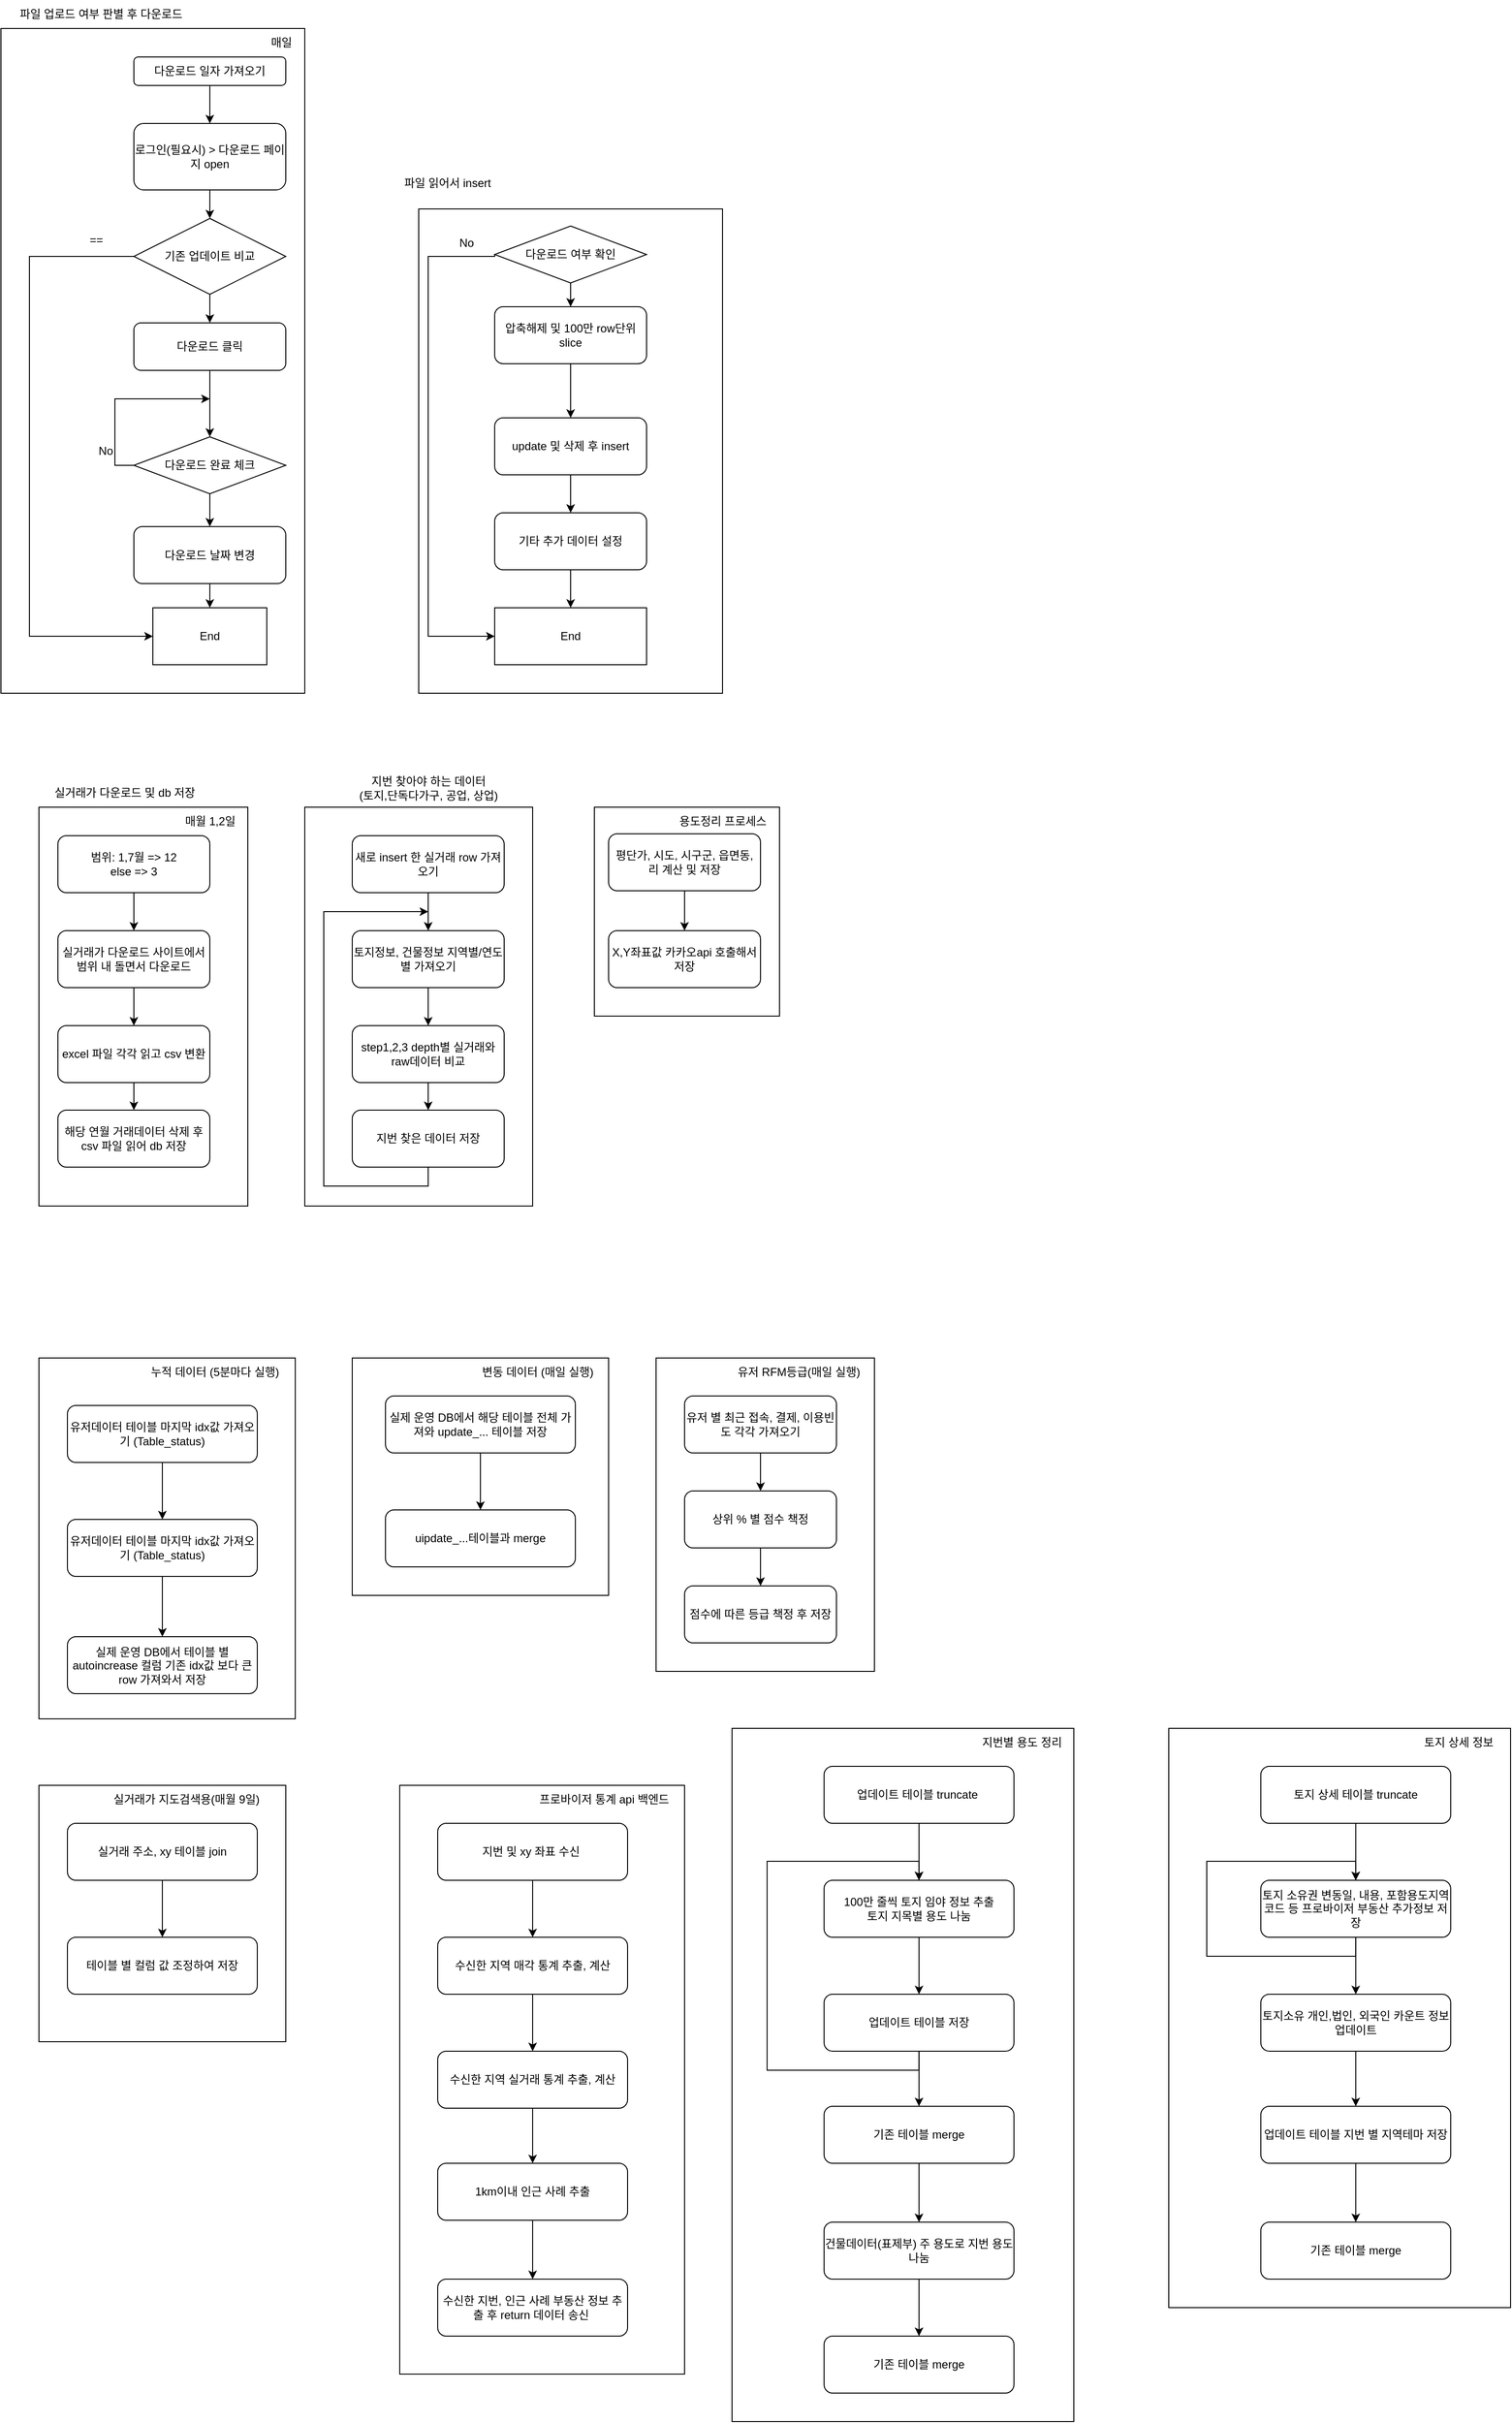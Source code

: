 <mxfile version="26.1.0">
  <diagram name="페이지-1" id="D3kO5CZEnwIqbZIuZdMd">
    <mxGraphModel dx="1687" dy="878" grid="1" gridSize="10" guides="1" tooltips="1" connect="1" arrows="1" fold="1" page="1" pageScale="1" pageWidth="827" pageHeight="1169" math="0" shadow="0">
      <root>
        <mxCell id="0" />
        <mxCell id="1" parent="0" />
        <mxCell id="iqqHk56x10kYQnbfeyk_-132" value="" style="rounded=0;whiteSpace=wrap;html=1;" vertex="1" parent="1">
          <mxGeometry x="790" y="1820" width="360" height="730" as="geometry" />
        </mxCell>
        <mxCell id="iqqHk56x10kYQnbfeyk_-114" value="" style="whiteSpace=wrap;html=1;" vertex="1" parent="1">
          <mxGeometry x="440" y="1880" width="300" height="620" as="geometry" />
        </mxCell>
        <mxCell id="iqqHk56x10kYQnbfeyk_-101" value="" style="whiteSpace=wrap;html=1;" vertex="1" parent="1">
          <mxGeometry x="645" y="850" width="195" height="220" as="geometry" />
        </mxCell>
        <mxCell id="iqqHk56x10kYQnbfeyk_-98" value="" style="whiteSpace=wrap;html=1;" vertex="1" parent="1">
          <mxGeometry x="60" y="1880" width="260" height="270" as="geometry" />
        </mxCell>
        <mxCell id="iqqHk56x10kYQnbfeyk_-92" value="" style="rounded=0;whiteSpace=wrap;html=1;" vertex="1" parent="1">
          <mxGeometry x="710" y="1430" width="230" height="330" as="geometry" />
        </mxCell>
        <mxCell id="iqqHk56x10kYQnbfeyk_-85" value="" style="whiteSpace=wrap;html=1;" vertex="1" parent="1">
          <mxGeometry x="390" y="1430" width="270" height="250" as="geometry" />
        </mxCell>
        <mxCell id="iqqHk56x10kYQnbfeyk_-82" value="" style="whiteSpace=wrap;html=1;" vertex="1" parent="1">
          <mxGeometry x="60" y="1430" width="270" height="380" as="geometry" />
        </mxCell>
        <mxCell id="iqqHk56x10kYQnbfeyk_-68" value="" style="whiteSpace=wrap;html=1;" vertex="1" parent="1">
          <mxGeometry x="340" y="850" width="240" height="420" as="geometry" />
        </mxCell>
        <mxCell id="iqqHk56x10kYQnbfeyk_-52" value="" style="whiteSpace=wrap;html=1;" vertex="1" parent="1">
          <mxGeometry x="60" y="850" width="220" height="420" as="geometry" />
        </mxCell>
        <mxCell id="iqqHk56x10kYQnbfeyk_-45" value="" style="rounded=0;whiteSpace=wrap;html=1;" vertex="1" parent="1">
          <mxGeometry x="460" y="220" width="320" height="510" as="geometry" />
        </mxCell>
        <mxCell id="iqqHk56x10kYQnbfeyk_-44" value="" style="rounded=0;whiteSpace=wrap;html=1;" vertex="1" parent="1">
          <mxGeometry x="20" y="30" width="320" height="700" as="geometry" />
        </mxCell>
        <mxCell id="iqqHk56x10kYQnbfeyk_-11" style="edgeStyle=orthogonalEdgeStyle;rounded=0;orthogonalLoop=1;jettySize=auto;html=1;exitX=0.5;exitY=1;exitDx=0;exitDy=0;entryX=0.5;entryY=0;entryDx=0;entryDy=0;" edge="1" parent="1" source="iqqHk56x10kYQnbfeyk_-4" target="iqqHk56x10kYQnbfeyk_-6">
          <mxGeometry relative="1" as="geometry" />
        </mxCell>
        <mxCell id="iqqHk56x10kYQnbfeyk_-4" value="로그인(필요시) &amp;gt; 다운로드 페이지 open" style="rounded=1;whiteSpace=wrap;html=1;" vertex="1" parent="1">
          <mxGeometry x="160" y="130" width="160" height="70" as="geometry" />
        </mxCell>
        <mxCell id="iqqHk56x10kYQnbfeyk_-9" style="edgeStyle=orthogonalEdgeStyle;rounded=0;orthogonalLoop=1;jettySize=auto;html=1;entryX=0;entryY=0.5;entryDx=0;entryDy=0;" edge="1" parent="1" source="iqqHk56x10kYQnbfeyk_-6" target="iqqHk56x10kYQnbfeyk_-8">
          <mxGeometry relative="1" as="geometry">
            <Array as="points">
              <mxPoint x="50" y="270" />
              <mxPoint x="50" y="670" />
              <mxPoint x="170" y="670" />
            </Array>
          </mxGeometry>
        </mxCell>
        <mxCell id="iqqHk56x10kYQnbfeyk_-16" style="edgeStyle=orthogonalEdgeStyle;rounded=0;orthogonalLoop=1;jettySize=auto;html=1;exitX=0.5;exitY=1;exitDx=0;exitDy=0;entryX=0.5;entryY=0;entryDx=0;entryDy=0;" edge="1" parent="1" source="iqqHk56x10kYQnbfeyk_-6" target="iqqHk56x10kYQnbfeyk_-15">
          <mxGeometry relative="1" as="geometry" />
        </mxCell>
        <mxCell id="iqqHk56x10kYQnbfeyk_-6" value="기존 업데이트 비교" style="rhombus;whiteSpace=wrap;html=1;" vertex="1" parent="1">
          <mxGeometry x="160" y="230" width="160" height="80" as="geometry" />
        </mxCell>
        <mxCell id="iqqHk56x10kYQnbfeyk_-8" value="End" style="whiteSpace=wrap;html=1;" vertex="1" parent="1">
          <mxGeometry x="180" y="640" width="120" height="60" as="geometry" />
        </mxCell>
        <mxCell id="iqqHk56x10kYQnbfeyk_-10" value="==" style="text;html=1;align=center;verticalAlign=middle;resizable=0;points=[];autosize=1;strokeColor=none;fillColor=none;" vertex="1" parent="1">
          <mxGeometry x="100" y="238" width="40" height="30" as="geometry" />
        </mxCell>
        <mxCell id="iqqHk56x10kYQnbfeyk_-14" style="edgeStyle=orthogonalEdgeStyle;rounded=0;orthogonalLoop=1;jettySize=auto;html=1;exitX=0.5;exitY=1;exitDx=0;exitDy=0;" edge="1" parent="1" source="iqqHk56x10kYQnbfeyk_-13" target="iqqHk56x10kYQnbfeyk_-4">
          <mxGeometry relative="1" as="geometry" />
        </mxCell>
        <mxCell id="iqqHk56x10kYQnbfeyk_-13" value="다운로드 일자 가져오기" style="rounded=1;whiteSpace=wrap;html=1;" vertex="1" parent="1">
          <mxGeometry x="160" y="60" width="160" height="30" as="geometry" />
        </mxCell>
        <mxCell id="iqqHk56x10kYQnbfeyk_-22" style="edgeStyle=orthogonalEdgeStyle;rounded=0;orthogonalLoop=1;jettySize=auto;html=1;exitX=0.5;exitY=1;exitDx=0;exitDy=0;entryX=0.5;entryY=0;entryDx=0;entryDy=0;" edge="1" parent="1" source="iqqHk56x10kYQnbfeyk_-15" target="iqqHk56x10kYQnbfeyk_-18">
          <mxGeometry relative="1" as="geometry" />
        </mxCell>
        <mxCell id="iqqHk56x10kYQnbfeyk_-15" value="다운로드 클릭" style="rounded=1;whiteSpace=wrap;html=1;" vertex="1" parent="1">
          <mxGeometry x="160" y="340" width="160" height="50" as="geometry" />
        </mxCell>
        <mxCell id="iqqHk56x10kYQnbfeyk_-25" style="edgeStyle=orthogonalEdgeStyle;rounded=0;orthogonalLoop=1;jettySize=auto;html=1;exitX=0;exitY=0.5;exitDx=0;exitDy=0;" edge="1" parent="1" source="iqqHk56x10kYQnbfeyk_-18">
          <mxGeometry relative="1" as="geometry">
            <mxPoint x="240" y="420" as="targetPoint" />
            <Array as="points">
              <mxPoint x="140" y="490" />
              <mxPoint x="140" y="420" />
            </Array>
          </mxGeometry>
        </mxCell>
        <mxCell id="iqqHk56x10kYQnbfeyk_-28" style="edgeStyle=orthogonalEdgeStyle;rounded=0;orthogonalLoop=1;jettySize=auto;html=1;entryX=0.5;entryY=0;entryDx=0;entryDy=0;" edge="1" parent="1" source="iqqHk56x10kYQnbfeyk_-18" target="iqqHk56x10kYQnbfeyk_-27">
          <mxGeometry relative="1" as="geometry" />
        </mxCell>
        <mxCell id="iqqHk56x10kYQnbfeyk_-18" value="다운로드 완료 체크" style="rhombus;whiteSpace=wrap;html=1;" vertex="1" parent="1">
          <mxGeometry x="160" y="460" width="160" height="60" as="geometry" />
        </mxCell>
        <mxCell id="iqqHk56x10kYQnbfeyk_-26" value="No" style="text;html=1;align=center;verticalAlign=middle;resizable=0;points=[];autosize=1;strokeColor=none;fillColor=none;" vertex="1" parent="1">
          <mxGeometry x="110" y="460" width="40" height="30" as="geometry" />
        </mxCell>
        <mxCell id="iqqHk56x10kYQnbfeyk_-29" style="edgeStyle=orthogonalEdgeStyle;rounded=0;orthogonalLoop=1;jettySize=auto;html=1;entryX=0.5;entryY=0;entryDx=0;entryDy=0;" edge="1" parent="1" source="iqqHk56x10kYQnbfeyk_-27" target="iqqHk56x10kYQnbfeyk_-8">
          <mxGeometry relative="1" as="geometry" />
        </mxCell>
        <mxCell id="iqqHk56x10kYQnbfeyk_-27" value="다운로드 날짜 변경" style="rounded=1;whiteSpace=wrap;html=1;" vertex="1" parent="1">
          <mxGeometry x="160" y="554.5" width="160" height="60" as="geometry" />
        </mxCell>
        <mxCell id="iqqHk56x10kYQnbfeyk_-38" style="edgeStyle=orthogonalEdgeStyle;rounded=0;orthogonalLoop=1;jettySize=auto;html=1;exitX=0.5;exitY=1;exitDx=0;exitDy=0;" edge="1" parent="1" source="iqqHk56x10kYQnbfeyk_-31" target="iqqHk56x10kYQnbfeyk_-37">
          <mxGeometry relative="1" as="geometry" />
        </mxCell>
        <mxCell id="iqqHk56x10kYQnbfeyk_-31" value="압축해제 및 100만 row단위 slice" style="rounded=1;whiteSpace=wrap;html=1;" vertex="1" parent="1">
          <mxGeometry x="540" y="323" width="160" height="60" as="geometry" />
        </mxCell>
        <mxCell id="iqqHk56x10kYQnbfeyk_-32" value="End" style="whiteSpace=wrap;html=1;" vertex="1" parent="1">
          <mxGeometry x="540" y="640" width="160" height="60" as="geometry" />
        </mxCell>
        <mxCell id="iqqHk56x10kYQnbfeyk_-34" style="edgeStyle=orthogonalEdgeStyle;rounded=0;orthogonalLoop=1;jettySize=auto;html=1;exitX=0;exitY=0.5;exitDx=0;exitDy=0;entryX=0;entryY=0.5;entryDx=0;entryDy=0;" edge="1" parent="1" source="iqqHk56x10kYQnbfeyk_-33" target="iqqHk56x10kYQnbfeyk_-32">
          <mxGeometry relative="1" as="geometry">
            <Array as="points">
              <mxPoint x="540" y="270" />
              <mxPoint x="470" y="270" />
              <mxPoint x="470" y="670" />
            </Array>
          </mxGeometry>
        </mxCell>
        <mxCell id="iqqHk56x10kYQnbfeyk_-36" style="edgeStyle=orthogonalEdgeStyle;rounded=0;orthogonalLoop=1;jettySize=auto;html=1;exitX=0.5;exitY=1;exitDx=0;exitDy=0;entryX=0.5;entryY=0;entryDx=0;entryDy=0;" edge="1" parent="1" source="iqqHk56x10kYQnbfeyk_-33" target="iqqHk56x10kYQnbfeyk_-31">
          <mxGeometry relative="1" as="geometry" />
        </mxCell>
        <mxCell id="iqqHk56x10kYQnbfeyk_-33" value="다운로드 여부 확인" style="rhombus;whiteSpace=wrap;html=1;" vertex="1" parent="1">
          <mxGeometry x="540" y="238" width="160" height="60" as="geometry" />
        </mxCell>
        <mxCell id="iqqHk56x10kYQnbfeyk_-35" value="No" style="text;html=1;align=center;verticalAlign=middle;resizable=0;points=[];autosize=1;strokeColor=none;fillColor=none;" vertex="1" parent="1">
          <mxGeometry x="490" y="241" width="40" height="30" as="geometry" />
        </mxCell>
        <mxCell id="iqqHk56x10kYQnbfeyk_-42" style="edgeStyle=orthogonalEdgeStyle;rounded=0;orthogonalLoop=1;jettySize=auto;html=1;exitX=0.5;exitY=1;exitDx=0;exitDy=0;" edge="1" parent="1" source="iqqHk56x10kYQnbfeyk_-37" target="iqqHk56x10kYQnbfeyk_-41">
          <mxGeometry relative="1" as="geometry" />
        </mxCell>
        <mxCell id="iqqHk56x10kYQnbfeyk_-37" value="update 및 삭제 후 insert" style="rounded=1;whiteSpace=wrap;html=1;" vertex="1" parent="1">
          <mxGeometry x="540" y="440" width="160" height="60" as="geometry" />
        </mxCell>
        <mxCell id="iqqHk56x10kYQnbfeyk_-43" style="edgeStyle=orthogonalEdgeStyle;rounded=0;orthogonalLoop=1;jettySize=auto;html=1;exitX=0.5;exitY=1;exitDx=0;exitDy=0;" edge="1" parent="1" source="iqqHk56x10kYQnbfeyk_-41" target="iqqHk56x10kYQnbfeyk_-32">
          <mxGeometry relative="1" as="geometry" />
        </mxCell>
        <mxCell id="iqqHk56x10kYQnbfeyk_-41" value="기타 추가 데이터 설정" style="rounded=1;whiteSpace=wrap;html=1;" vertex="1" parent="1">
          <mxGeometry x="540" y="540" width="160" height="60" as="geometry" />
        </mxCell>
        <mxCell id="iqqHk56x10kYQnbfeyk_-46" value="파일 읽어서 insert" style="text;html=1;align=center;verticalAlign=middle;resizable=0;points=[];autosize=1;strokeColor=none;fillColor=none;" vertex="1" parent="1">
          <mxGeometry x="430" y="178" width="120" height="30" as="geometry" />
        </mxCell>
        <mxCell id="iqqHk56x10kYQnbfeyk_-47" value="파일 업로드 여부 판별 후 다운로드" style="text;html=1;align=center;verticalAlign=middle;resizable=0;points=[];autosize=1;strokeColor=none;fillColor=none;" vertex="1" parent="1">
          <mxGeometry x="20" width="210" height="30" as="geometry" />
        </mxCell>
        <mxCell id="iqqHk56x10kYQnbfeyk_-55" style="edgeStyle=orthogonalEdgeStyle;rounded=0;orthogonalLoop=1;jettySize=auto;html=1;exitX=0.5;exitY=1;exitDx=0;exitDy=0;" edge="1" parent="1" source="iqqHk56x10kYQnbfeyk_-48" target="iqqHk56x10kYQnbfeyk_-49">
          <mxGeometry relative="1" as="geometry" />
        </mxCell>
        <mxCell id="iqqHk56x10kYQnbfeyk_-48" value="범위: 1,7월 =&amp;gt; 12&lt;br&gt;else =&amp;gt; 3" style="rounded=1;whiteSpace=wrap;html=1;" vertex="1" parent="1">
          <mxGeometry x="80" y="880" width="160" height="60" as="geometry" />
        </mxCell>
        <mxCell id="iqqHk56x10kYQnbfeyk_-56" style="edgeStyle=orthogonalEdgeStyle;rounded=0;orthogonalLoop=1;jettySize=auto;html=1;exitX=0.5;exitY=1;exitDx=0;exitDy=0;" edge="1" parent="1" source="iqqHk56x10kYQnbfeyk_-49" target="iqqHk56x10kYQnbfeyk_-50">
          <mxGeometry relative="1" as="geometry" />
        </mxCell>
        <mxCell id="iqqHk56x10kYQnbfeyk_-49" value="실거래가 다운로드 사이트에서 범위 내 돌면서 다운로드" style="rounded=1;whiteSpace=wrap;html=1;" vertex="1" parent="1">
          <mxGeometry x="80" y="980" width="160" height="60" as="geometry" />
        </mxCell>
        <mxCell id="iqqHk56x10kYQnbfeyk_-57" style="edgeStyle=orthogonalEdgeStyle;rounded=0;orthogonalLoop=1;jettySize=auto;html=1;exitX=0.5;exitY=1;exitDx=0;exitDy=0;entryX=0.5;entryY=0;entryDx=0;entryDy=0;" edge="1" parent="1" source="iqqHk56x10kYQnbfeyk_-50" target="iqqHk56x10kYQnbfeyk_-51">
          <mxGeometry relative="1" as="geometry" />
        </mxCell>
        <mxCell id="iqqHk56x10kYQnbfeyk_-50" value="excel 파일 각각 읽고 csv 변환" style="rounded=1;whiteSpace=wrap;html=1;" vertex="1" parent="1">
          <mxGeometry x="80" y="1080" width="160" height="60" as="geometry" />
        </mxCell>
        <mxCell id="iqqHk56x10kYQnbfeyk_-51" value="해당 연월 거래데이터 삭제 후 csv 파일 읽어 db 저장" style="rounded=1;whiteSpace=wrap;html=1;" vertex="1" parent="1">
          <mxGeometry x="80" y="1169" width="160" height="60" as="geometry" />
        </mxCell>
        <mxCell id="iqqHk56x10kYQnbfeyk_-53" value="실거래가 다운로드 및 db 저장" style="text;html=1;align=center;verticalAlign=middle;resizable=0;points=[];autosize=1;strokeColor=none;fillColor=none;" vertex="1" parent="1">
          <mxGeometry x="60" y="820" width="180" height="30" as="geometry" />
        </mxCell>
        <mxCell id="iqqHk56x10kYQnbfeyk_-64" style="edgeStyle=orthogonalEdgeStyle;rounded=0;orthogonalLoop=1;jettySize=auto;html=1;exitX=0.5;exitY=1;exitDx=0;exitDy=0;entryX=0.5;entryY=0;entryDx=0;entryDy=0;" edge="1" parent="1" source="iqqHk56x10kYQnbfeyk_-54" target="iqqHk56x10kYQnbfeyk_-61">
          <mxGeometry relative="1" as="geometry" />
        </mxCell>
        <mxCell id="iqqHk56x10kYQnbfeyk_-54" value="새로 insert 한 실거래 row 가져오기" style="rounded=1;whiteSpace=wrap;html=1;" vertex="1" parent="1">
          <mxGeometry x="390" y="880" width="160" height="60" as="geometry" />
        </mxCell>
        <mxCell id="iqqHk56x10kYQnbfeyk_-58" value="매월 1,2일" style="text;html=1;align=center;verticalAlign=middle;resizable=0;points=[];autosize=1;strokeColor=none;fillColor=none;" vertex="1" parent="1">
          <mxGeometry x="200" y="850" width="80" height="30" as="geometry" />
        </mxCell>
        <mxCell id="iqqHk56x10kYQnbfeyk_-59" value="매일" style="text;html=1;align=center;verticalAlign=middle;resizable=0;points=[];autosize=1;strokeColor=none;fillColor=none;" vertex="1" parent="1">
          <mxGeometry x="290" y="30" width="50" height="30" as="geometry" />
        </mxCell>
        <mxCell id="iqqHk56x10kYQnbfeyk_-60" value="지번 찾아야 하는 데이터&lt;div&gt;(토지,단독다가구, 공업, 상업)&lt;/div&gt;" style="text;html=1;align=center;verticalAlign=middle;resizable=0;points=[];autosize=1;strokeColor=none;fillColor=none;" vertex="1" parent="1">
          <mxGeometry x="380" y="810" width="180" height="40" as="geometry" />
        </mxCell>
        <mxCell id="iqqHk56x10kYQnbfeyk_-65" style="edgeStyle=orthogonalEdgeStyle;rounded=0;orthogonalLoop=1;jettySize=auto;html=1;exitX=0.5;exitY=1;exitDx=0;exitDy=0;" edge="1" parent="1" source="iqqHk56x10kYQnbfeyk_-61" target="iqqHk56x10kYQnbfeyk_-62">
          <mxGeometry relative="1" as="geometry" />
        </mxCell>
        <mxCell id="iqqHk56x10kYQnbfeyk_-61" value="토지정보, 건물정보 지역별/연도별 가져오기" style="rounded=1;whiteSpace=wrap;html=1;" vertex="1" parent="1">
          <mxGeometry x="390" y="980" width="160" height="60" as="geometry" />
        </mxCell>
        <mxCell id="iqqHk56x10kYQnbfeyk_-66" style="edgeStyle=orthogonalEdgeStyle;rounded=0;orthogonalLoop=1;jettySize=auto;html=1;exitX=0.5;exitY=1;exitDx=0;exitDy=0;entryX=0.5;entryY=0;entryDx=0;entryDy=0;" edge="1" parent="1" source="iqqHk56x10kYQnbfeyk_-62" target="iqqHk56x10kYQnbfeyk_-63">
          <mxGeometry relative="1" as="geometry" />
        </mxCell>
        <mxCell id="iqqHk56x10kYQnbfeyk_-62" value="step1,2,3 depth별 실거래와 raw데이터 비교" style="rounded=1;whiteSpace=wrap;html=1;" vertex="1" parent="1">
          <mxGeometry x="390" y="1080" width="160" height="60" as="geometry" />
        </mxCell>
        <mxCell id="iqqHk56x10kYQnbfeyk_-67" style="edgeStyle=orthogonalEdgeStyle;rounded=0;orthogonalLoop=1;jettySize=auto;html=1;exitX=0.5;exitY=1;exitDx=0;exitDy=0;" edge="1" parent="1" source="iqqHk56x10kYQnbfeyk_-63">
          <mxGeometry relative="1" as="geometry">
            <mxPoint x="470" y="960" as="targetPoint" />
            <Array as="points">
              <mxPoint x="470" y="1249" />
              <mxPoint x="360" y="1249" />
              <mxPoint x="360" y="960" />
            </Array>
          </mxGeometry>
        </mxCell>
        <mxCell id="iqqHk56x10kYQnbfeyk_-63" value="지번 찾은 데이터 저장" style="rounded=1;whiteSpace=wrap;html=1;" vertex="1" parent="1">
          <mxGeometry x="390" y="1169" width="160" height="60" as="geometry" />
        </mxCell>
        <mxCell id="iqqHk56x10kYQnbfeyk_-69" value="X,Y좌표값 카카오api 호출해서 저장" style="rounded=1;whiteSpace=wrap;html=1;" vertex="1" parent="1">
          <mxGeometry x="660" y="980" width="160" height="60" as="geometry" />
        </mxCell>
        <mxCell id="iqqHk56x10kYQnbfeyk_-70" value="용도정리 프로세스" style="text;html=1;align=center;verticalAlign=middle;resizable=0;points=[];autosize=1;strokeColor=none;fillColor=none;" vertex="1" parent="1">
          <mxGeometry x="720" y="850" width="120" height="30" as="geometry" />
        </mxCell>
        <mxCell id="iqqHk56x10kYQnbfeyk_-102" style="edgeStyle=orthogonalEdgeStyle;rounded=0;orthogonalLoop=1;jettySize=auto;html=1;exitX=0.5;exitY=1;exitDx=0;exitDy=0;" edge="1" parent="1" source="iqqHk56x10kYQnbfeyk_-71" target="iqqHk56x10kYQnbfeyk_-69">
          <mxGeometry relative="1" as="geometry" />
        </mxCell>
        <mxCell id="iqqHk56x10kYQnbfeyk_-71" value="평단가, 시도, 시구군, 읍면동, 리 계산 및 저장" style="rounded=1;whiteSpace=wrap;html=1;" vertex="1" parent="1">
          <mxGeometry x="660" y="878" width="160" height="60" as="geometry" />
        </mxCell>
        <mxCell id="iqqHk56x10kYQnbfeyk_-77" style="edgeStyle=orthogonalEdgeStyle;rounded=0;orthogonalLoop=1;jettySize=auto;html=1;exitX=0.5;exitY=1;exitDx=0;exitDy=0;" edge="1" parent="1" source="iqqHk56x10kYQnbfeyk_-72" target="iqqHk56x10kYQnbfeyk_-73">
          <mxGeometry relative="1" as="geometry" />
        </mxCell>
        <mxCell id="iqqHk56x10kYQnbfeyk_-72" value="유저데이터 테이블 마지막 idx값 가져오기 (Table_status)" style="rounded=1;whiteSpace=wrap;html=1;" vertex="1" parent="1">
          <mxGeometry x="90" y="1480" width="200" height="60" as="geometry" />
        </mxCell>
        <mxCell id="iqqHk56x10kYQnbfeyk_-79" style="edgeStyle=orthogonalEdgeStyle;rounded=0;orthogonalLoop=1;jettySize=auto;html=1;exitX=0.5;exitY=1;exitDx=0;exitDy=0;" edge="1" parent="1" source="iqqHk56x10kYQnbfeyk_-73" target="iqqHk56x10kYQnbfeyk_-74">
          <mxGeometry relative="1" as="geometry" />
        </mxCell>
        <mxCell id="iqqHk56x10kYQnbfeyk_-73" value="유저데이터 테이블 마지막 idx값 가져오기 (Table_status)" style="rounded=1;whiteSpace=wrap;html=1;" vertex="1" parent="1">
          <mxGeometry x="90" y="1600" width="200" height="60" as="geometry" />
        </mxCell>
        <mxCell id="iqqHk56x10kYQnbfeyk_-74" value="실제 운영 DB에서 테이블 별 autoincrease 컬럼 기존 idx값 보다 큰 row 가져와서 저장" style="rounded=1;whiteSpace=wrap;html=1;" vertex="1" parent="1">
          <mxGeometry x="90" y="1723.5" width="200" height="60" as="geometry" />
        </mxCell>
        <mxCell id="iqqHk56x10kYQnbfeyk_-80" style="edgeStyle=orthogonalEdgeStyle;rounded=0;orthogonalLoop=1;jettySize=auto;html=1;exitX=0.5;exitY=1;exitDx=0;exitDy=0;" edge="1" parent="1" source="iqqHk56x10kYQnbfeyk_-75" target="iqqHk56x10kYQnbfeyk_-76">
          <mxGeometry relative="1" as="geometry" />
        </mxCell>
        <mxCell id="iqqHk56x10kYQnbfeyk_-75" value="실제 운영 DB에서 해당 테이블 전체 가져와 update_... 테이블 저장" style="rounded=1;whiteSpace=wrap;html=1;" vertex="1" parent="1">
          <mxGeometry x="425" y="1470" width="200" height="60" as="geometry" />
        </mxCell>
        <mxCell id="iqqHk56x10kYQnbfeyk_-76" value="uipdate_...테이블과 merge" style="rounded=1;whiteSpace=wrap;html=1;" vertex="1" parent="1">
          <mxGeometry x="425" y="1590" width="200" height="60" as="geometry" />
        </mxCell>
        <mxCell id="iqqHk56x10kYQnbfeyk_-83" value="누적 데이터 (5분마다 실행)" style="text;html=1;align=center;verticalAlign=middle;resizable=0;points=[];autosize=1;strokeColor=none;fillColor=none;" vertex="1" parent="1">
          <mxGeometry x="160" y="1430" width="170" height="30" as="geometry" />
        </mxCell>
        <mxCell id="iqqHk56x10kYQnbfeyk_-86" value="변동 데이터 (매일 실행)" style="text;html=1;align=center;verticalAlign=middle;resizable=0;points=[];autosize=1;strokeColor=none;fillColor=none;" vertex="1" parent="1">
          <mxGeometry x="510" y="1430" width="150" height="30" as="geometry" />
        </mxCell>
        <mxCell id="iqqHk56x10kYQnbfeyk_-90" style="edgeStyle=orthogonalEdgeStyle;rounded=0;orthogonalLoop=1;jettySize=auto;html=1;exitX=0.5;exitY=1;exitDx=0;exitDy=0;entryX=0.5;entryY=0;entryDx=0;entryDy=0;" edge="1" parent="1" source="iqqHk56x10kYQnbfeyk_-87" target="iqqHk56x10kYQnbfeyk_-88">
          <mxGeometry relative="1" as="geometry" />
        </mxCell>
        <mxCell id="iqqHk56x10kYQnbfeyk_-87" value="유저 별 최근 접속, 결제, 이용빈도 각각 가져오기" style="rounded=1;whiteSpace=wrap;html=1;" vertex="1" parent="1">
          <mxGeometry x="740" y="1470" width="160" height="60" as="geometry" />
        </mxCell>
        <mxCell id="iqqHk56x10kYQnbfeyk_-91" style="edgeStyle=orthogonalEdgeStyle;rounded=0;orthogonalLoop=1;jettySize=auto;html=1;exitX=0.5;exitY=1;exitDx=0;exitDy=0;entryX=0.5;entryY=0;entryDx=0;entryDy=0;" edge="1" parent="1" source="iqqHk56x10kYQnbfeyk_-88" target="iqqHk56x10kYQnbfeyk_-89">
          <mxGeometry relative="1" as="geometry" />
        </mxCell>
        <mxCell id="iqqHk56x10kYQnbfeyk_-88" value="상위 % 별 점수 책정" style="rounded=1;whiteSpace=wrap;html=1;" vertex="1" parent="1">
          <mxGeometry x="740" y="1570" width="160" height="60" as="geometry" />
        </mxCell>
        <mxCell id="iqqHk56x10kYQnbfeyk_-89" value="점수에 따른 등급 책정 후 저장" style="rounded=1;whiteSpace=wrap;html=1;" vertex="1" parent="1">
          <mxGeometry x="740" y="1670" width="160" height="60" as="geometry" />
        </mxCell>
        <mxCell id="iqqHk56x10kYQnbfeyk_-93" value="유저 RFM등급(매일 실행)" style="text;html=1;align=center;verticalAlign=middle;resizable=0;points=[];autosize=1;strokeColor=none;fillColor=none;" vertex="1" parent="1">
          <mxGeometry x="780" y="1430" width="160" height="30" as="geometry" />
        </mxCell>
        <mxCell id="iqqHk56x10kYQnbfeyk_-97" style="edgeStyle=orthogonalEdgeStyle;rounded=0;orthogonalLoop=1;jettySize=auto;html=1;exitX=0.5;exitY=1;exitDx=0;exitDy=0;" edge="1" parent="1" source="iqqHk56x10kYQnbfeyk_-95" target="iqqHk56x10kYQnbfeyk_-96">
          <mxGeometry relative="1" as="geometry" />
        </mxCell>
        <mxCell id="iqqHk56x10kYQnbfeyk_-95" value="실거래 주소, xy 테이블 join" style="rounded=1;whiteSpace=wrap;html=1;" vertex="1" parent="1">
          <mxGeometry x="90" y="1920" width="200" height="60" as="geometry" />
        </mxCell>
        <mxCell id="iqqHk56x10kYQnbfeyk_-96" value="테이블 별 컬럼 값 조정하여 저장" style="rounded=1;whiteSpace=wrap;html=1;" vertex="1" parent="1">
          <mxGeometry x="90" y="2040" width="200" height="60" as="geometry" />
        </mxCell>
        <mxCell id="iqqHk56x10kYQnbfeyk_-100" value="실거래가 지도검색용(매월 9일)" style="text;html=1;align=center;verticalAlign=middle;resizable=0;points=[];autosize=1;strokeColor=none;fillColor=none;" vertex="1" parent="1">
          <mxGeometry x="120" y="1880" width="190" height="30" as="geometry" />
        </mxCell>
        <mxCell id="iqqHk56x10kYQnbfeyk_-111" style="edgeStyle=orthogonalEdgeStyle;rounded=0;orthogonalLoop=1;jettySize=auto;html=1;exitX=0.5;exitY=1;exitDx=0;exitDy=0;" edge="1" parent="1" source="iqqHk56x10kYQnbfeyk_-105" target="iqqHk56x10kYQnbfeyk_-107">
          <mxGeometry relative="1" as="geometry" />
        </mxCell>
        <mxCell id="iqqHk56x10kYQnbfeyk_-105" value="수신한 지역 매각 통계 추출, 계산" style="rounded=1;whiteSpace=wrap;html=1;" vertex="1" parent="1">
          <mxGeometry x="480" y="2040" width="200" height="60" as="geometry" />
        </mxCell>
        <mxCell id="iqqHk56x10kYQnbfeyk_-110" style="edgeStyle=orthogonalEdgeStyle;rounded=0;orthogonalLoop=1;jettySize=auto;html=1;exitX=0.5;exitY=1;exitDx=0;exitDy=0;" edge="1" parent="1" source="iqqHk56x10kYQnbfeyk_-106" target="iqqHk56x10kYQnbfeyk_-105">
          <mxGeometry relative="1" as="geometry" />
        </mxCell>
        <mxCell id="iqqHk56x10kYQnbfeyk_-106" value="지번 및 xy 좌표 수신&amp;nbsp;" style="rounded=1;whiteSpace=wrap;html=1;" vertex="1" parent="1">
          <mxGeometry x="480" y="1920" width="200" height="60" as="geometry" />
        </mxCell>
        <mxCell id="iqqHk56x10kYQnbfeyk_-112" style="edgeStyle=orthogonalEdgeStyle;rounded=0;orthogonalLoop=1;jettySize=auto;html=1;exitX=0.5;exitY=1;exitDx=0;exitDy=0;" edge="1" parent="1" source="iqqHk56x10kYQnbfeyk_-107" target="iqqHk56x10kYQnbfeyk_-108">
          <mxGeometry relative="1" as="geometry" />
        </mxCell>
        <mxCell id="iqqHk56x10kYQnbfeyk_-107" value="수신한 지역 실거래 통계 추출, 계산" style="rounded=1;whiteSpace=wrap;html=1;" vertex="1" parent="1">
          <mxGeometry x="480" y="2160" width="200" height="60" as="geometry" />
        </mxCell>
        <mxCell id="iqqHk56x10kYQnbfeyk_-113" style="edgeStyle=orthogonalEdgeStyle;rounded=0;orthogonalLoop=1;jettySize=auto;html=1;exitX=0.5;exitY=1;exitDx=0;exitDy=0;" edge="1" parent="1" source="iqqHk56x10kYQnbfeyk_-108" target="iqqHk56x10kYQnbfeyk_-109">
          <mxGeometry relative="1" as="geometry" />
        </mxCell>
        <mxCell id="iqqHk56x10kYQnbfeyk_-108" value="1km이내 인근 사례 추출" style="rounded=1;whiteSpace=wrap;html=1;" vertex="1" parent="1">
          <mxGeometry x="480" y="2278" width="200" height="60" as="geometry" />
        </mxCell>
        <mxCell id="iqqHk56x10kYQnbfeyk_-109" value="수신한 지번, 인근 사례 부동산 정보 추출 후 return 데이터 송신&amp;nbsp;" style="rounded=1;whiteSpace=wrap;html=1;" vertex="1" parent="1">
          <mxGeometry x="480" y="2400" width="200" height="60" as="geometry" />
        </mxCell>
        <mxCell id="iqqHk56x10kYQnbfeyk_-115" value="프로바이저 통계 api 백엔드" style="text;html=1;align=center;verticalAlign=middle;resizable=0;points=[];autosize=1;strokeColor=none;fillColor=none;" vertex="1" parent="1">
          <mxGeometry x="570" y="1880" width="170" height="30" as="geometry" />
        </mxCell>
        <mxCell id="iqqHk56x10kYQnbfeyk_-117" value="100만 줄씩 토지 임야 정보 추출&lt;br&gt;토지 지목별 용도 나눔" style="rounded=1;whiteSpace=wrap;html=1;" vertex="1" parent="1">
          <mxGeometry x="886.94" y="1980" width="200" height="60" as="geometry" />
        </mxCell>
        <mxCell id="iqqHk56x10kYQnbfeyk_-124" style="edgeStyle=orthogonalEdgeStyle;rounded=0;orthogonalLoop=1;jettySize=auto;html=1;exitX=0.5;exitY=1;exitDx=0;exitDy=0;" edge="1" parent="1" source="iqqHk56x10kYQnbfeyk_-117" target="iqqHk56x10kYQnbfeyk_-119">
          <mxGeometry relative="1" as="geometry">
            <mxPoint x="986.94" y="2160" as="sourcePoint" />
          </mxGeometry>
        </mxCell>
        <mxCell id="iqqHk56x10kYQnbfeyk_-125" style="edgeStyle=orthogonalEdgeStyle;rounded=0;orthogonalLoop=1;jettySize=auto;html=1;exitX=0.5;exitY=1;exitDx=0;exitDy=0;entryX=0.5;entryY=0;entryDx=0;entryDy=0;" edge="1" parent="1" source="iqqHk56x10kYQnbfeyk_-119" target="iqqHk56x10kYQnbfeyk_-117">
          <mxGeometry relative="1" as="geometry">
            <Array as="points">
              <mxPoint x="986.94" y="2180" />
              <mxPoint x="826.94" y="2180" />
              <mxPoint x="826.94" y="1960" />
              <mxPoint x="986.94" y="1960" />
            </Array>
          </mxGeometry>
        </mxCell>
        <mxCell id="iqqHk56x10kYQnbfeyk_-127" style="edgeStyle=orthogonalEdgeStyle;rounded=0;orthogonalLoop=1;jettySize=auto;html=1;exitX=0.5;exitY=1;exitDx=0;exitDy=0;entryX=0.5;entryY=0;entryDx=0;entryDy=0;" edge="1" parent="1" source="iqqHk56x10kYQnbfeyk_-119" target="iqqHk56x10kYQnbfeyk_-126">
          <mxGeometry relative="1" as="geometry" />
        </mxCell>
        <mxCell id="iqqHk56x10kYQnbfeyk_-119" value="업데이트 테이블 저장" style="rounded=1;whiteSpace=wrap;html=1;" vertex="1" parent="1">
          <mxGeometry x="886.94" y="2100" width="200" height="60" as="geometry" />
        </mxCell>
        <mxCell id="iqqHk56x10kYQnbfeyk_-121" style="edgeStyle=orthogonalEdgeStyle;rounded=0;orthogonalLoop=1;jettySize=auto;html=1;exitX=0.5;exitY=1;exitDx=0;exitDy=0;" edge="1" parent="1" source="iqqHk56x10kYQnbfeyk_-120" target="iqqHk56x10kYQnbfeyk_-117">
          <mxGeometry relative="1" as="geometry" />
        </mxCell>
        <mxCell id="iqqHk56x10kYQnbfeyk_-120" value="업데이트 테이블 truncate&amp;nbsp;" style="rounded=1;whiteSpace=wrap;html=1;" vertex="1" parent="1">
          <mxGeometry x="886.94" y="1860" width="200" height="60" as="geometry" />
        </mxCell>
        <mxCell id="iqqHk56x10kYQnbfeyk_-129" style="edgeStyle=orthogonalEdgeStyle;rounded=0;orthogonalLoop=1;jettySize=auto;html=1;exitX=0.5;exitY=1;exitDx=0;exitDy=0;" edge="1" parent="1" source="iqqHk56x10kYQnbfeyk_-126" target="iqqHk56x10kYQnbfeyk_-128">
          <mxGeometry relative="1" as="geometry" />
        </mxCell>
        <mxCell id="iqqHk56x10kYQnbfeyk_-126" value="기존 테이블 merge" style="rounded=1;whiteSpace=wrap;html=1;" vertex="1" parent="1">
          <mxGeometry x="886.94" y="2218" width="200" height="60" as="geometry" />
        </mxCell>
        <mxCell id="iqqHk56x10kYQnbfeyk_-131" style="edgeStyle=orthogonalEdgeStyle;rounded=0;orthogonalLoop=1;jettySize=auto;html=1;exitX=0.5;exitY=1;exitDx=0;exitDy=0;" edge="1" parent="1" source="iqqHk56x10kYQnbfeyk_-128" target="iqqHk56x10kYQnbfeyk_-130">
          <mxGeometry relative="1" as="geometry" />
        </mxCell>
        <mxCell id="iqqHk56x10kYQnbfeyk_-128" value="건물데이터(표제부) 주 용도로 지번 용도 나눔" style="rounded=1;whiteSpace=wrap;html=1;" vertex="1" parent="1">
          <mxGeometry x="886.94" y="2340" width="200" height="60" as="geometry" />
        </mxCell>
        <mxCell id="iqqHk56x10kYQnbfeyk_-130" value="기존 테이블 merge" style="rounded=1;whiteSpace=wrap;html=1;" vertex="1" parent="1">
          <mxGeometry x="886.94" y="2460" width="200" height="60" as="geometry" />
        </mxCell>
        <mxCell id="iqqHk56x10kYQnbfeyk_-133" value="지번별 용도 정리" style="text;html=1;align=center;verticalAlign=middle;resizable=0;points=[];autosize=1;strokeColor=none;fillColor=none;" vertex="1" parent="1">
          <mxGeometry x="1040" y="1820" width="110" height="30" as="geometry" />
        </mxCell>
        <mxCell id="iqqHk56x10kYQnbfeyk_-134" value="" style="rounded=0;whiteSpace=wrap;html=1;" vertex="1" parent="1">
          <mxGeometry x="1250" y="1820" width="360" height="610" as="geometry" />
        </mxCell>
        <mxCell id="iqqHk56x10kYQnbfeyk_-135" value="토지 소유권 변동일, 내용, 포함용도지역코드 등 프로바이저 부동산 추가정보 저장" style="rounded=1;whiteSpace=wrap;html=1;" vertex="1" parent="1">
          <mxGeometry x="1346.94" y="1980" width="200" height="60" as="geometry" />
        </mxCell>
        <mxCell id="iqqHk56x10kYQnbfeyk_-136" style="edgeStyle=orthogonalEdgeStyle;rounded=0;orthogonalLoop=1;jettySize=auto;html=1;exitX=0.5;exitY=1;exitDx=0;exitDy=0;" edge="1" source="iqqHk56x10kYQnbfeyk_-135" target="iqqHk56x10kYQnbfeyk_-139" parent="1">
          <mxGeometry relative="1" as="geometry">
            <mxPoint x="1446.94" y="2160" as="sourcePoint" />
          </mxGeometry>
        </mxCell>
        <mxCell id="iqqHk56x10kYQnbfeyk_-138" style="edgeStyle=orthogonalEdgeStyle;rounded=0;orthogonalLoop=1;jettySize=auto;html=1;exitX=0.5;exitY=1;exitDx=0;exitDy=0;entryX=0.5;entryY=0;entryDx=0;entryDy=0;" edge="1" source="iqqHk56x10kYQnbfeyk_-139" target="iqqHk56x10kYQnbfeyk_-143" parent="1">
          <mxGeometry relative="1" as="geometry" />
        </mxCell>
        <mxCell id="iqqHk56x10kYQnbfeyk_-139" value="토지소유 개인,법인, 외국인 카운트 정보 업데이트" style="rounded=1;whiteSpace=wrap;html=1;" vertex="1" parent="1">
          <mxGeometry x="1346.94" y="2100" width="200" height="60" as="geometry" />
        </mxCell>
        <mxCell id="iqqHk56x10kYQnbfeyk_-140" style="edgeStyle=orthogonalEdgeStyle;rounded=0;orthogonalLoop=1;jettySize=auto;html=1;exitX=0.5;exitY=1;exitDx=0;exitDy=0;" edge="1" source="iqqHk56x10kYQnbfeyk_-141" target="iqqHk56x10kYQnbfeyk_-135" parent="1">
          <mxGeometry relative="1" as="geometry" />
        </mxCell>
        <mxCell id="iqqHk56x10kYQnbfeyk_-141" value="토지 상세 테이블 truncate" style="rounded=1;whiteSpace=wrap;html=1;" vertex="1" parent="1">
          <mxGeometry x="1346.94" y="1860" width="200" height="60" as="geometry" />
        </mxCell>
        <mxCell id="iqqHk56x10kYQnbfeyk_-142" style="edgeStyle=orthogonalEdgeStyle;rounded=0;orthogonalLoop=1;jettySize=auto;html=1;exitX=0.5;exitY=1;exitDx=0;exitDy=0;" edge="1" source="iqqHk56x10kYQnbfeyk_-143" target="iqqHk56x10kYQnbfeyk_-145" parent="1">
          <mxGeometry relative="1" as="geometry" />
        </mxCell>
        <mxCell id="iqqHk56x10kYQnbfeyk_-143" value="업데이트 테이블 지번 별 지역테마 저장" style="rounded=1;whiteSpace=wrap;html=1;" vertex="1" parent="1">
          <mxGeometry x="1346.94" y="2218" width="200" height="60" as="geometry" />
        </mxCell>
        <mxCell id="iqqHk56x10kYQnbfeyk_-145" value="기존 테이블 merge" style="rounded=1;whiteSpace=wrap;html=1;" vertex="1" parent="1">
          <mxGeometry x="1346.94" y="2340" width="200" height="60" as="geometry" />
        </mxCell>
        <mxCell id="iqqHk56x10kYQnbfeyk_-147" value="토지 상세 정보" style="text;html=1;align=center;verticalAlign=middle;resizable=0;points=[];autosize=1;strokeColor=none;fillColor=none;" vertex="1" parent="1">
          <mxGeometry x="1505" y="1820" width="100" height="30" as="geometry" />
        </mxCell>
        <mxCell id="iqqHk56x10kYQnbfeyk_-148" style="edgeStyle=orthogonalEdgeStyle;rounded=0;orthogonalLoop=1;jettySize=auto;html=1;exitX=0.5;exitY=1;exitDx=0;exitDy=0;entryX=0.5;entryY=0;entryDx=0;entryDy=0;" edge="1" parent="1" source="iqqHk56x10kYQnbfeyk_-135" target="iqqHk56x10kYQnbfeyk_-135">
          <mxGeometry relative="1" as="geometry">
            <Array as="points">
              <mxPoint x="1447" y="2060" />
              <mxPoint x="1290" y="2060" />
              <mxPoint x="1290" y="1960" />
              <mxPoint x="1447" y="1960" />
            </Array>
          </mxGeometry>
        </mxCell>
      </root>
    </mxGraphModel>
  </diagram>
</mxfile>
